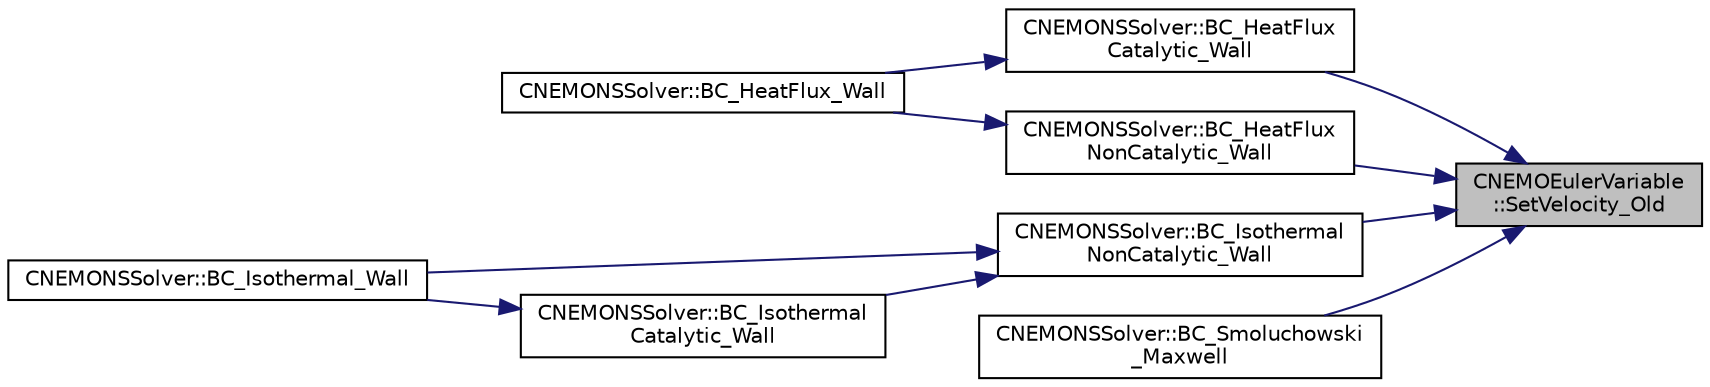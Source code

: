 digraph "CNEMOEulerVariable::SetVelocity_Old"
{
 // LATEX_PDF_SIZE
  edge [fontname="Helvetica",fontsize="10",labelfontname="Helvetica",labelfontsize="10"];
  node [fontname="Helvetica",fontsize="10",shape=record];
  rankdir="RL";
  Node1 [label="CNEMOEulerVariable\l::SetVelocity_Old",height=0.2,width=0.4,color="black", fillcolor="grey75", style="filled", fontcolor="black",tooltip="Set the velocity vector from the old solution."];
  Node1 -> Node2 [dir="back",color="midnightblue",fontsize="10",style="solid",fontname="Helvetica"];
  Node2 [label="CNEMONSSolver::BC_HeatFlux\lCatalytic_Wall",height=0.2,width=0.4,color="black", fillcolor="white", style="filled",URL="$classCNEMONSSolver.html#a1d9ff4495625b00bfbf46b3ad87c4167",tooltip="Impose a constant heat-flux condition at the wall."];
  Node2 -> Node3 [dir="back",color="midnightblue",fontsize="10",style="solid",fontname="Helvetica"];
  Node3 [label="CNEMONSSolver::BC_HeatFlux_Wall",height=0.2,width=0.4,color="black", fillcolor="white", style="filled",URL="$classCNEMONSSolver.html#aa52e178cc5f052026e73735d6e9b847f",tooltip="Impose a constant heat-flux condition at the wall."];
  Node1 -> Node4 [dir="back",color="midnightblue",fontsize="10",style="solid",fontname="Helvetica"];
  Node4 [label="CNEMONSSolver::BC_HeatFlux\lNonCatalytic_Wall",height=0.2,width=0.4,color="black", fillcolor="white", style="filled",URL="$classCNEMONSSolver.html#acd1bedbd2a7588cfa7a86831d4c9dfc9",tooltip="Impose a constant heat-flux condition at the wall."];
  Node4 -> Node3 [dir="back",color="midnightblue",fontsize="10",style="solid",fontname="Helvetica"];
  Node1 -> Node5 [dir="back",color="midnightblue",fontsize="10",style="solid",fontname="Helvetica"];
  Node5 [label="CNEMONSSolver::BC_Isothermal\lNonCatalytic_Wall",height=0.2,width=0.4,color="black", fillcolor="white", style="filled",URL="$classCNEMONSSolver.html#a1c4746b9e1e0c7232f1bd06535c22b14",tooltip="Impose the Navier-Stokes boundary condition (strong)."];
  Node5 -> Node6 [dir="back",color="midnightblue",fontsize="10",style="solid",fontname="Helvetica"];
  Node6 [label="CNEMONSSolver::BC_Isothermal_Wall",height=0.2,width=0.4,color="black", fillcolor="white", style="filled",URL="$classCNEMONSSolver.html#a8c6c80e6e8f2aed2ff80c78a8e5aec9e",tooltip="Generic implementation of the isothermal wall."];
  Node5 -> Node7 [dir="back",color="midnightblue",fontsize="10",style="solid",fontname="Helvetica"];
  Node7 [label="CNEMONSSolver::BC_Isothermal\lCatalytic_Wall",height=0.2,width=0.4,color="black", fillcolor="white", style="filled",URL="$classCNEMONSSolver.html#ae3d2c5f1c94cb3d01b7f351ce3105f31",tooltip="Impose the Navier-Stokes boundary condition (strong)."];
  Node7 -> Node6 [dir="back",color="midnightblue",fontsize="10",style="solid",fontname="Helvetica"];
  Node1 -> Node8 [dir="back",color="midnightblue",fontsize="10",style="solid",fontname="Helvetica"];
  Node8 [label="CNEMONSSolver::BC_Smoluchowski\l_Maxwell",height=0.2,width=0.4,color="black", fillcolor="white", style="filled",URL="$classCNEMONSSolver.html#aa32b1221a071e0ecd2de381615b8adca",tooltip="Impose the Navier-Stokes boundary condition (strong)."];
}
